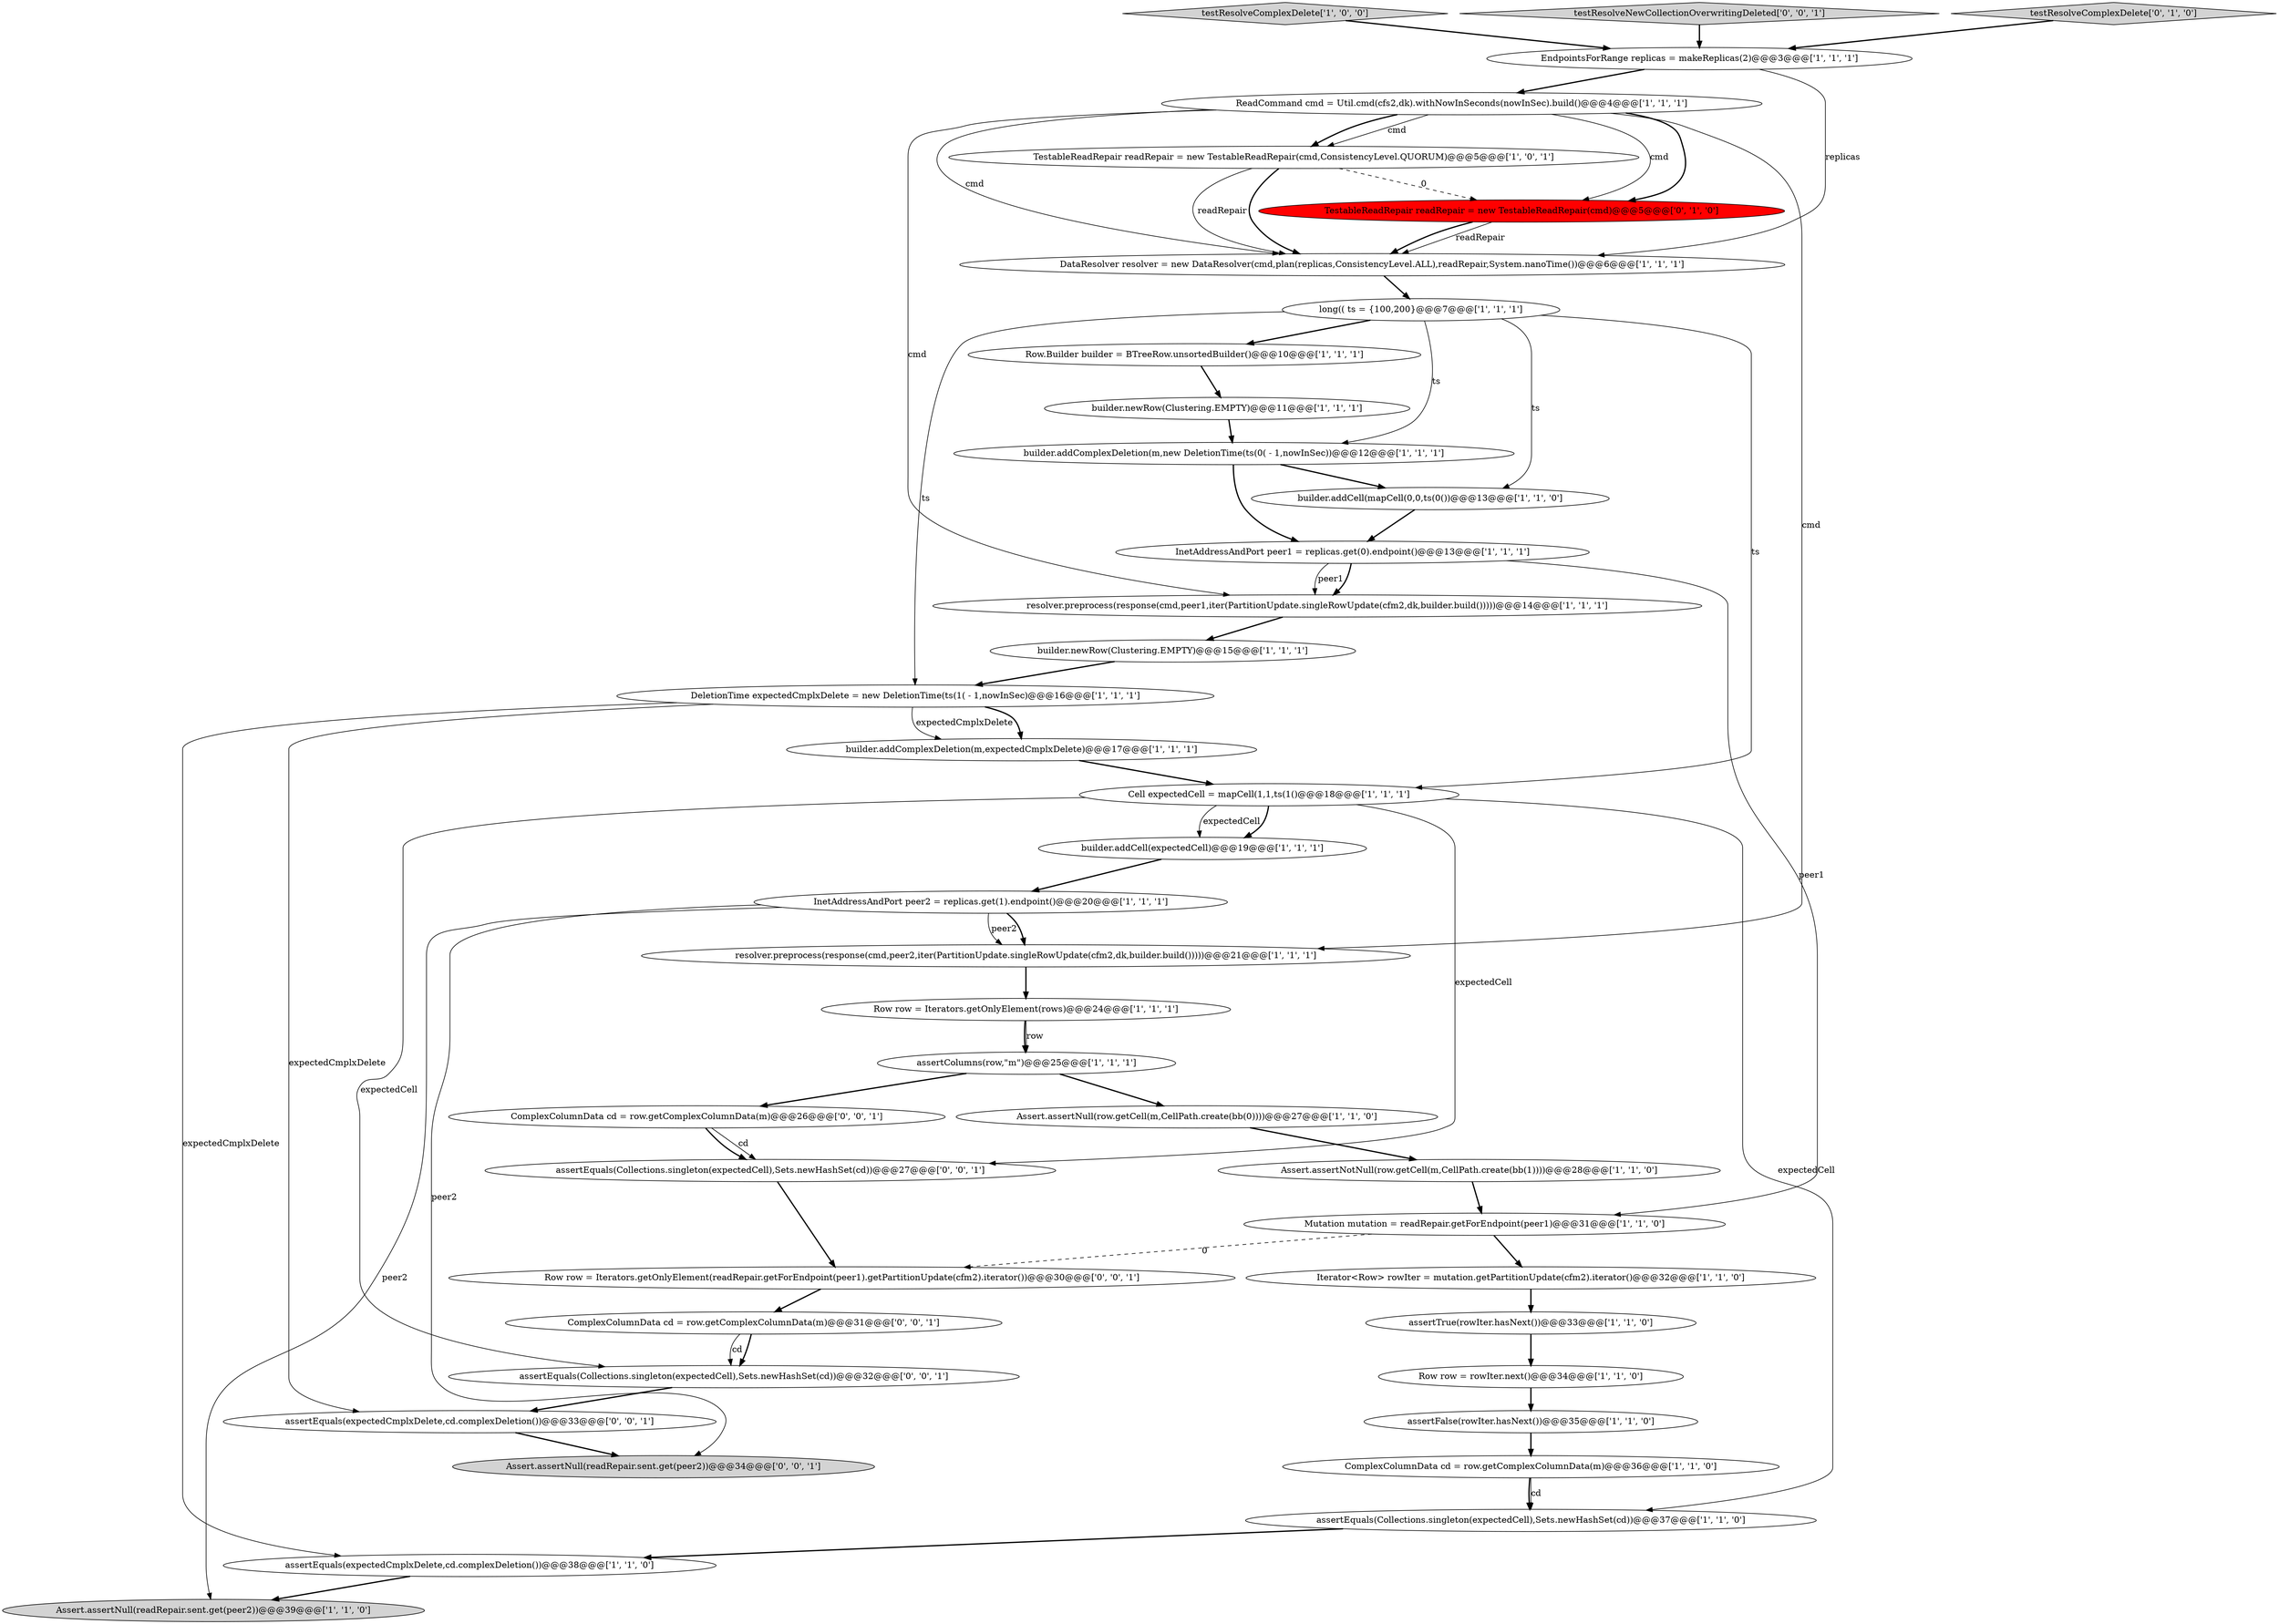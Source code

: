 digraph {
33 [style = filled, label = "TestableReadRepair readRepair = new TestableReadRepair(cmd)@@@5@@@['0', '1', '0']", fillcolor = red, shape = ellipse image = "AAA1AAABBB2BBB"];
36 [style = filled, label = "Row row = Iterators.getOnlyElement(readRepair.getForEndpoint(peer1).getPartitionUpdate(cfm2).iterator())@@@30@@@['0', '0', '1']", fillcolor = white, shape = ellipse image = "AAA0AAABBB3BBB"];
3 [style = filled, label = "builder.addCell(mapCell(0,0,ts(0())@@@13@@@['1', '1', '0']", fillcolor = white, shape = ellipse image = "AAA0AAABBB1BBB"];
8 [style = filled, label = "resolver.preprocess(response(cmd,peer1,iter(PartitionUpdate.singleRowUpdate(cfm2,dk,builder.build()))))@@@14@@@['1', '1', '1']", fillcolor = white, shape = ellipse image = "AAA0AAABBB1BBB"];
38 [style = filled, label = "assertEquals(Collections.singleton(expectedCell),Sets.newHashSet(cd))@@@27@@@['0', '0', '1']", fillcolor = white, shape = ellipse image = "AAA0AAABBB3BBB"];
17 [style = filled, label = "ReadCommand cmd = Util.cmd(cfs2,dk).withNowInSeconds(nowInSec).build()@@@4@@@['1', '1', '1']", fillcolor = white, shape = ellipse image = "AAA0AAABBB1BBB"];
18 [style = filled, label = "assertFalse(rowIter.hasNext())@@@35@@@['1', '1', '0']", fillcolor = white, shape = ellipse image = "AAA0AAABBB1BBB"];
27 [style = filled, label = "Assert.assertNull(row.getCell(m,CellPath.create(bb(0))))@@@27@@@['1', '1', '0']", fillcolor = white, shape = ellipse image = "AAA0AAABBB1BBB"];
19 [style = filled, label = "TestableReadRepair readRepair = new TestableReadRepair(cmd,ConsistencyLevel.QUORUM)@@@5@@@['1', '0', '1']", fillcolor = white, shape = ellipse image = "AAA0AAABBB1BBB"];
41 [style = filled, label = "assertEquals(expectedCmplxDelete,cd.complexDeletion())@@@33@@@['0', '0', '1']", fillcolor = white, shape = ellipse image = "AAA0AAABBB3BBB"];
39 [style = filled, label = "assertEquals(Collections.singleton(expectedCell),Sets.newHashSet(cd))@@@32@@@['0', '0', '1']", fillcolor = white, shape = ellipse image = "AAA0AAABBB3BBB"];
9 [style = filled, label = "InetAddressAndPort peer2 = replicas.get(1).endpoint()@@@20@@@['1', '1', '1']", fillcolor = white, shape = ellipse image = "AAA0AAABBB1BBB"];
29 [style = filled, label = "DeletionTime expectedCmplxDelete = new DeletionTime(ts(1( - 1,nowInSec)@@@16@@@['1', '1', '1']", fillcolor = white, shape = ellipse image = "AAA0AAABBB1BBB"];
25 [style = filled, label = "ComplexColumnData cd = row.getComplexColumnData(m)@@@36@@@['1', '1', '0']", fillcolor = white, shape = ellipse image = "AAA0AAABBB1BBB"];
10 [style = filled, label = "builder.newRow(Clustering.EMPTY)@@@11@@@['1', '1', '1']", fillcolor = white, shape = ellipse image = "AAA0AAABBB1BBB"];
11 [style = filled, label = "Mutation mutation = readRepair.getForEndpoint(peer1)@@@31@@@['1', '1', '0']", fillcolor = white, shape = ellipse image = "AAA0AAABBB1BBB"];
31 [style = filled, label = "Assert.assertNotNull(row.getCell(m,CellPath.create(bb(1))))@@@28@@@['1', '1', '0']", fillcolor = white, shape = ellipse image = "AAA0AAABBB1BBB"];
28 [style = filled, label = "builder.addComplexDeletion(m,new DeletionTime(ts(0( - 1,nowInSec))@@@12@@@['1', '1', '1']", fillcolor = white, shape = ellipse image = "AAA0AAABBB1BBB"];
23 [style = filled, label = "Assert.assertNull(readRepair.sent.get(peer2))@@@39@@@['1', '1', '0']", fillcolor = lightgray, shape = ellipse image = "AAA0AAABBB1BBB"];
1 [style = filled, label = "EndpointsForRange replicas = makeReplicas(2)@@@3@@@['1', '1', '1']", fillcolor = white, shape = ellipse image = "AAA0AAABBB1BBB"];
16 [style = filled, label = "assertEquals(expectedCmplxDelete,cd.complexDeletion())@@@38@@@['1', '1', '0']", fillcolor = white, shape = ellipse image = "AAA0AAABBB1BBB"];
21 [style = filled, label = "builder.addComplexDeletion(m,expectedCmplxDelete)@@@17@@@['1', '1', '1']", fillcolor = white, shape = ellipse image = "AAA0AAABBB1BBB"];
2 [style = filled, label = "Row row = Iterators.getOnlyElement(rows)@@@24@@@['1', '1', '1']", fillcolor = white, shape = ellipse image = "AAA0AAABBB1BBB"];
30 [style = filled, label = "resolver.preprocess(response(cmd,peer2,iter(PartitionUpdate.singleRowUpdate(cfm2,dk,builder.build()))))@@@21@@@['1', '1', '1']", fillcolor = white, shape = ellipse image = "AAA0AAABBB1BBB"];
0 [style = filled, label = "Cell expectedCell = mapCell(1,1,ts(1()@@@18@@@['1', '1', '1']", fillcolor = white, shape = ellipse image = "AAA0AAABBB1BBB"];
40 [style = filled, label = "ComplexColumnData cd = row.getComplexColumnData(m)@@@31@@@['0', '0', '1']", fillcolor = white, shape = ellipse image = "AAA0AAABBB3BBB"];
26 [style = filled, label = "testResolveComplexDelete['1', '0', '0']", fillcolor = lightgray, shape = diamond image = "AAA0AAABBB1BBB"];
35 [style = filled, label = "ComplexColumnData cd = row.getComplexColumnData(m)@@@26@@@['0', '0', '1']", fillcolor = white, shape = ellipse image = "AAA0AAABBB3BBB"];
15 [style = filled, label = "Row.Builder builder = BTreeRow.unsortedBuilder()@@@10@@@['1', '1', '1']", fillcolor = white, shape = ellipse image = "AAA0AAABBB1BBB"];
34 [style = filled, label = "Assert.assertNull(readRepair.sent.get(peer2))@@@34@@@['0', '0', '1']", fillcolor = lightgray, shape = ellipse image = "AAA0AAABBB3BBB"];
13 [style = filled, label = "Row row = rowIter.next()@@@34@@@['1', '1', '0']", fillcolor = white, shape = ellipse image = "AAA0AAABBB1BBB"];
12 [style = filled, label = "DataResolver resolver = new DataResolver(cmd,plan(replicas,ConsistencyLevel.ALL),readRepair,System.nanoTime())@@@6@@@['1', '1', '1']", fillcolor = white, shape = ellipse image = "AAA0AAABBB1BBB"];
7 [style = filled, label = "long(( ts = {100,200}@@@7@@@['1', '1', '1']", fillcolor = white, shape = ellipse image = "AAA0AAABBB1BBB"];
5 [style = filled, label = "builder.newRow(Clustering.EMPTY)@@@15@@@['1', '1', '1']", fillcolor = white, shape = ellipse image = "AAA0AAABBB1BBB"];
22 [style = filled, label = "builder.addCell(expectedCell)@@@19@@@['1', '1', '1']", fillcolor = white, shape = ellipse image = "AAA0AAABBB1BBB"];
20 [style = filled, label = "assertTrue(rowIter.hasNext())@@@33@@@['1', '1', '0']", fillcolor = white, shape = ellipse image = "AAA0AAABBB1BBB"];
4 [style = filled, label = "assertEquals(Collections.singleton(expectedCell),Sets.newHashSet(cd))@@@37@@@['1', '1', '0']", fillcolor = white, shape = ellipse image = "AAA0AAABBB1BBB"];
37 [style = filled, label = "testResolveNewCollectionOverwritingDeleted['0', '0', '1']", fillcolor = lightgray, shape = diamond image = "AAA0AAABBB3BBB"];
14 [style = filled, label = "assertColumns(row,\"m\")@@@25@@@['1', '1', '1']", fillcolor = white, shape = ellipse image = "AAA0AAABBB1BBB"];
32 [style = filled, label = "testResolveComplexDelete['0', '1', '0']", fillcolor = lightgray, shape = diamond image = "AAA0AAABBB2BBB"];
6 [style = filled, label = "Iterator<Row> rowIter = mutation.getPartitionUpdate(cfm2).iterator()@@@32@@@['1', '1', '0']", fillcolor = white, shape = ellipse image = "AAA0AAABBB1BBB"];
24 [style = filled, label = "InetAddressAndPort peer1 = replicas.get(0).endpoint()@@@13@@@['1', '1', '1']", fillcolor = white, shape = ellipse image = "AAA0AAABBB1BBB"];
9->30 [style = solid, label="peer2"];
5->29 [style = bold, label=""];
0->4 [style = solid, label="expectedCell"];
0->38 [style = solid, label="expectedCell"];
15->10 [style = bold, label=""];
36->40 [style = bold, label=""];
20->13 [style = bold, label=""];
10->28 [style = bold, label=""];
17->8 [style = solid, label="cmd"];
9->23 [style = solid, label="peer2"];
21->0 [style = bold, label=""];
19->12 [style = bold, label=""];
3->24 [style = bold, label=""];
14->35 [style = bold, label=""];
33->12 [style = solid, label="readRepair"];
37->1 [style = bold, label=""];
11->6 [style = bold, label=""];
22->9 [style = bold, label=""];
26->1 [style = bold, label=""];
29->16 [style = solid, label="expectedCmplxDelete"];
25->4 [style = bold, label=""];
27->31 [style = bold, label=""];
19->12 [style = solid, label="readRepair"];
38->36 [style = bold, label=""];
29->41 [style = solid, label="expectedCmplxDelete"];
9->30 [style = bold, label=""];
17->33 [style = bold, label=""];
16->23 [style = bold, label=""];
25->4 [style = solid, label="cd"];
33->12 [style = bold, label=""];
29->21 [style = solid, label="expectedCmplxDelete"];
11->36 [style = dashed, label="0"];
17->19 [style = bold, label=""];
29->21 [style = bold, label=""];
12->7 [style = bold, label=""];
31->11 [style = bold, label=""];
1->12 [style = solid, label="replicas"];
1->17 [style = bold, label=""];
17->33 [style = solid, label="cmd"];
6->20 [style = bold, label=""];
40->39 [style = bold, label=""];
7->0 [style = solid, label="ts"];
17->30 [style = solid, label="cmd"];
8->5 [style = bold, label=""];
0->22 [style = solid, label="expectedCell"];
40->39 [style = solid, label="cd"];
0->22 [style = bold, label=""];
32->1 [style = bold, label=""];
2->14 [style = bold, label=""];
35->38 [style = solid, label="cd"];
9->34 [style = solid, label="peer2"];
18->25 [style = bold, label=""];
24->8 [style = solid, label="peer1"];
2->14 [style = solid, label="row"];
28->24 [style = bold, label=""];
7->15 [style = bold, label=""];
39->41 [style = bold, label=""];
7->3 [style = solid, label="ts"];
24->11 [style = solid, label="peer1"];
28->3 [style = bold, label=""];
14->27 [style = bold, label=""];
35->38 [style = bold, label=""];
24->8 [style = bold, label=""];
30->2 [style = bold, label=""];
17->19 [style = solid, label="cmd"];
7->29 [style = solid, label="ts"];
19->33 [style = dashed, label="0"];
41->34 [style = bold, label=""];
0->39 [style = solid, label="expectedCell"];
17->12 [style = solid, label="cmd"];
4->16 [style = bold, label=""];
13->18 [style = bold, label=""];
7->28 [style = solid, label="ts"];
}
